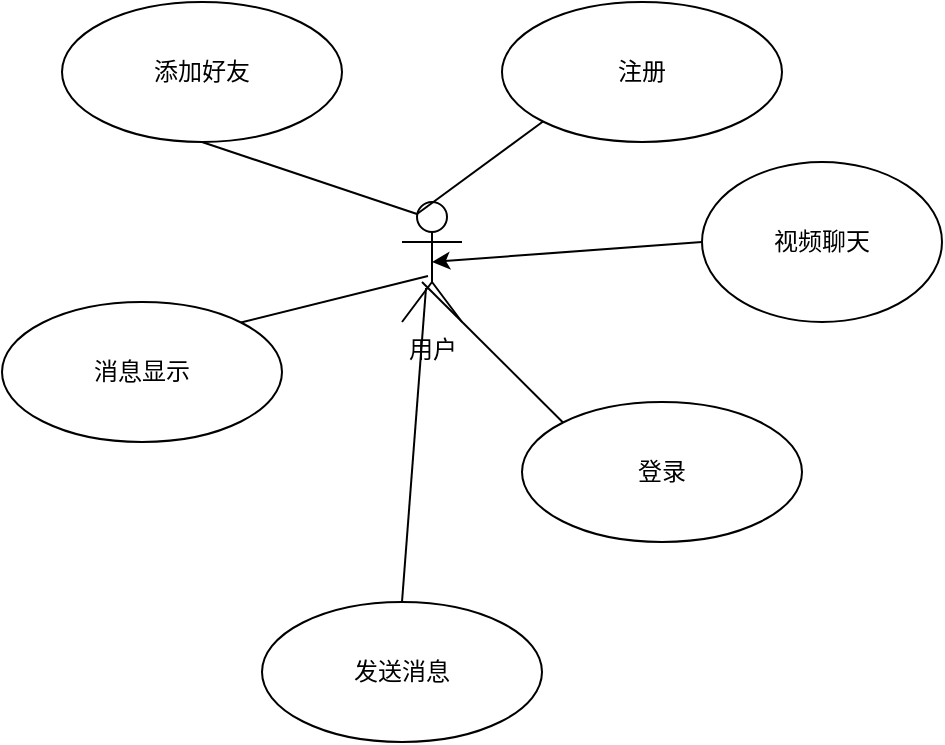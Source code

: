 <mxfile version="13.0.3" type="device"><diagram id="Rh3hN_Xo7UkVI_aSr4Ib" name="Page-1"><mxGraphModel dx="810" dy="485" grid="1" gridSize="10" guides="1" tooltips="1" connect="1" arrows="1" fold="1" page="1" pageScale="1" pageWidth="850" pageHeight="1100" math="0" shadow="0"><root><mxCell id="0"/><mxCell id="1" parent="0"/><mxCell id="iZhjFr983tcjF4UDlBmg-2" value="用户" style="shape=umlActor;verticalLabelPosition=bottom;labelBackgroundColor=#ffffff;verticalAlign=top;html=1;" parent="1" vertex="1"><mxGeometry x="330" y="210" width="30" height="60" as="geometry"/></mxCell><mxCell id="iZhjFr983tcjF4UDlBmg-17" style="rounded=0;orthogonalLoop=1;jettySize=auto;html=1;exitX=0;exitY=1;exitDx=0;exitDy=0;entryX=0.25;entryY=0.1;entryDx=0;entryDy=0;entryPerimeter=0;endArrow=none;endFill=0;" parent="1" source="iZhjFr983tcjF4UDlBmg-3" target="iZhjFr983tcjF4UDlBmg-2" edge="1"><mxGeometry relative="1" as="geometry"/></mxCell><mxCell id="iZhjFr983tcjF4UDlBmg-3" value="注册" style="ellipse;whiteSpace=wrap;html=1;" parent="1" vertex="1"><mxGeometry x="380" y="110" width="140" height="70" as="geometry"/></mxCell><mxCell id="iZhjFr983tcjF4UDlBmg-18" style="rounded=0;orthogonalLoop=1;jettySize=auto;html=1;exitX=0.5;exitY=1;exitDx=0;exitDy=0;entryX=0.25;entryY=0.1;entryDx=0;entryDy=0;entryPerimeter=0;endArrow=none;endFill=0;" parent="1" source="iZhjFr983tcjF4UDlBmg-4" target="iZhjFr983tcjF4UDlBmg-2" edge="1"><mxGeometry relative="1" as="geometry"/></mxCell><mxCell id="iZhjFr983tcjF4UDlBmg-4" value="添加好友" style="ellipse;whiteSpace=wrap;html=1;" parent="1" vertex="1"><mxGeometry x="160" y="110" width="140" height="70" as="geometry"/></mxCell><mxCell id="iZhjFr983tcjF4UDlBmg-16" style="rounded=0;orthogonalLoop=1;jettySize=auto;html=1;exitX=0;exitY=0;exitDx=0;exitDy=0;endArrow=none;endFill=0;" parent="1" source="iZhjFr983tcjF4UDlBmg-5" edge="1"><mxGeometry relative="1" as="geometry"><mxPoint x="340" y="250" as="targetPoint"/></mxGeometry></mxCell><mxCell id="iZhjFr983tcjF4UDlBmg-5" value="登录" style="ellipse;whiteSpace=wrap;html=1;" parent="1" vertex="1"><mxGeometry x="390" y="310" width="140" height="70" as="geometry"/></mxCell><mxCell id="iZhjFr983tcjF4UDlBmg-12" style="rounded=0;orthogonalLoop=1;jettySize=auto;html=1;exitX=1;exitY=0;exitDx=0;exitDy=0;entryX=0.433;entryY=0.617;entryDx=0;entryDy=0;entryPerimeter=0;endArrow=none;endFill=0;" parent="1" source="iZhjFr983tcjF4UDlBmg-6" target="iZhjFr983tcjF4UDlBmg-2" edge="1"><mxGeometry relative="1" as="geometry"/></mxCell><mxCell id="iZhjFr983tcjF4UDlBmg-6" value="消息显示" style="ellipse;whiteSpace=wrap;html=1;" parent="1" vertex="1"><mxGeometry x="130" y="260" width="140" height="70" as="geometry"/></mxCell><mxCell id="iZhjFr983tcjF4UDlBmg-15" style="rounded=0;orthogonalLoop=1;jettySize=auto;html=1;exitX=0.5;exitY=0;exitDx=0;exitDy=0;entryX=0.4;entryY=0.717;entryDx=0;entryDy=0;entryPerimeter=0;endArrow=none;endFill=0;" parent="1" source="iZhjFr983tcjF4UDlBmg-7" target="iZhjFr983tcjF4UDlBmg-2" edge="1"><mxGeometry relative="1" as="geometry"/></mxCell><mxCell id="iZhjFr983tcjF4UDlBmg-7" value="发送消息" style="ellipse;whiteSpace=wrap;html=1;" parent="1" vertex="1"><mxGeometry x="260" y="410" width="140" height="70" as="geometry"/></mxCell><mxCell id="oGI2zW4e10lw2GiFpYIn-2" style="rounded=0;orthogonalLoop=1;jettySize=auto;html=1;exitX=0;exitY=0.5;exitDx=0;exitDy=0;entryX=0.5;entryY=0.5;entryDx=0;entryDy=0;entryPerimeter=0;" edge="1" parent="1" source="oGI2zW4e10lw2GiFpYIn-1" target="iZhjFr983tcjF4UDlBmg-2"><mxGeometry relative="1" as="geometry"/></mxCell><mxCell id="oGI2zW4e10lw2GiFpYIn-1" value="视频聊天" style="ellipse;whiteSpace=wrap;html=1;" vertex="1" parent="1"><mxGeometry x="480" y="190" width="120" height="80" as="geometry"/></mxCell></root></mxGraphModel></diagram></mxfile>